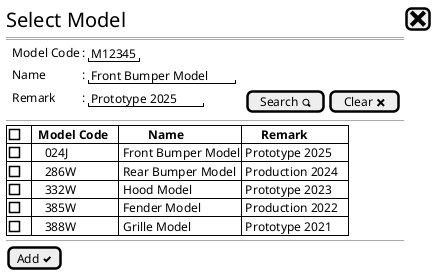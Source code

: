 @startuml
@startsalt
{
  <size:20>Select Model |[<size:25><&x>]|*
  ==
  {
    .|Model Code   |: {"M12345"}            |*
    .|Name         |: {"Front Bumper Model"}|*
    .|Remark       |: {"Prototype 2025"}    |           |   [Search <&magnifying-glass>]|[Clear <&x>]
  }
  --
  {#
    |[ ] |  <b>Model Code      |           <b>Name   |       <b>Remark    |*
    |[ ] |     024J            |  Front Bumper Model |  Prototype 2025    |*
    |[ ] |     286W            |  Rear Bumper Model  |  Production 2024   |*
    |[ ] |     332W            |  Hood Model         |  Prototype 2023    |*
    |[ ] |     385W            |  Fender Model       |  Production 2022   |*
    |[ ] |     388W            |  Grille Model       |  Prototype 2021    |*
  }
  --
  [Add <&check>]
}
@@endsalt
@enduml

